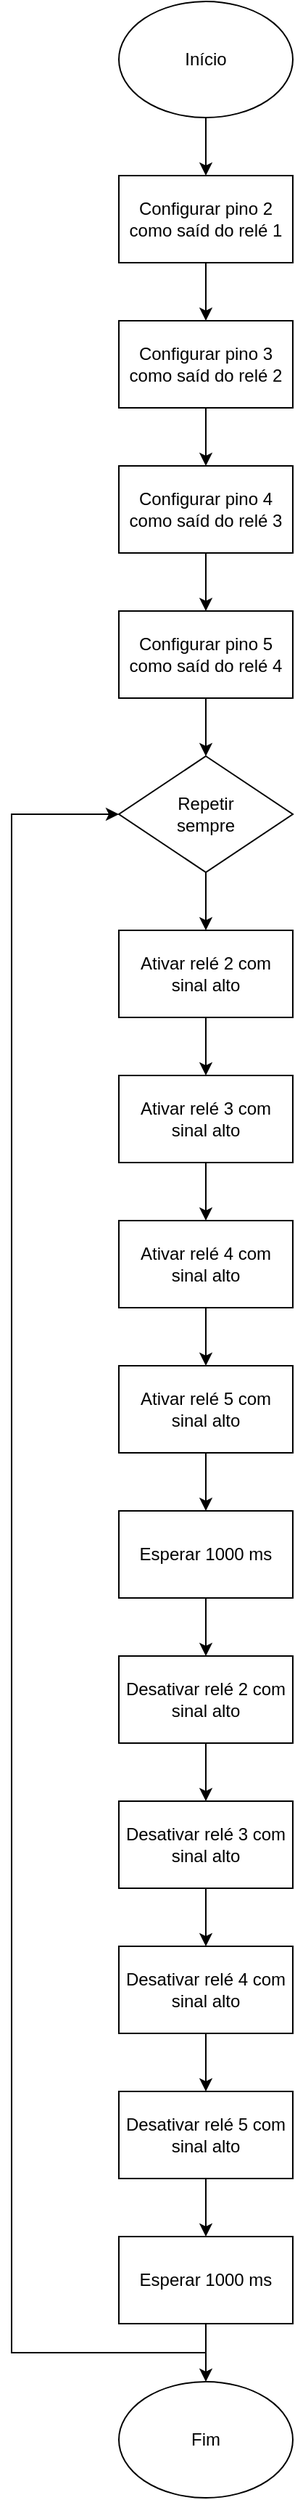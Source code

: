 <mxfile version="28.2.5">
  <diagram name="Página-1" id="lgsfylnA9JrC5za6dz95">
    <mxGraphModel dx="628" dy="863" grid="1" gridSize="10" guides="1" tooltips="1" connect="1" arrows="1" fold="1" page="1" pageScale="1" pageWidth="827" pageHeight="1169" math="0" shadow="0">
      <root>
        <mxCell id="0" />
        <mxCell id="1" parent="0" />
        <mxCell id="7GB0SN49nU3vowdlAvA3-3" style="edgeStyle=orthogonalEdgeStyle;rounded=0;orthogonalLoop=1;jettySize=auto;html=1;entryX=0.5;entryY=0;entryDx=0;entryDy=0;" parent="1" source="7GB0SN49nU3vowdlAvA3-1" target="7GB0SN49nU3vowdlAvA3-2" edge="1">
          <mxGeometry relative="1" as="geometry" />
        </mxCell>
        <mxCell id="7GB0SN49nU3vowdlAvA3-1" value="Início" style="ellipse;whiteSpace=wrap;html=1;" parent="1" vertex="1">
          <mxGeometry x="354" y="40" width="120" height="80" as="geometry" />
        </mxCell>
        <mxCell id="7GB0SN49nU3vowdlAvA3-6" style="edgeStyle=orthogonalEdgeStyle;rounded=0;orthogonalLoop=1;jettySize=auto;html=1;entryX=0.5;entryY=0;entryDx=0;entryDy=0;" parent="1" source="7GB0SN49nU3vowdlAvA3-2" target="7GB0SN49nU3vowdlAvA3-4" edge="1">
          <mxGeometry relative="1" as="geometry" />
        </mxCell>
        <mxCell id="7GB0SN49nU3vowdlAvA3-2" value="&lt;div&gt;Configurar pino 2 como saíd do relé 1&lt;/div&gt;" style="rounded=0;whiteSpace=wrap;html=1;" parent="1" vertex="1">
          <mxGeometry x="354" y="160" width="120" height="60" as="geometry" />
        </mxCell>
        <mxCell id="7GB0SN49nU3vowdlAvA3-7" style="edgeStyle=orthogonalEdgeStyle;rounded=0;orthogonalLoop=1;jettySize=auto;html=1;entryX=0.5;entryY=0;entryDx=0;entryDy=0;" parent="1" source="7GB0SN49nU3vowdlAvA3-4" target="7GB0SN49nU3vowdlAvA3-5" edge="1">
          <mxGeometry relative="1" as="geometry" />
        </mxCell>
        <mxCell id="7GB0SN49nU3vowdlAvA3-4" value="Configurar pino 3 como saíd do relé 2" style="rounded=0;whiteSpace=wrap;html=1;" parent="1" vertex="1">
          <mxGeometry x="354" y="260" width="120" height="60" as="geometry" />
        </mxCell>
        <mxCell id="SRnU4A0bJ5pmF0i87g_e-2" style="edgeStyle=orthogonalEdgeStyle;rounded=0;orthogonalLoop=1;jettySize=auto;html=1;entryX=0.5;entryY=0;entryDx=0;entryDy=0;" edge="1" parent="1" source="7GB0SN49nU3vowdlAvA3-5" target="SRnU4A0bJ5pmF0i87g_e-1">
          <mxGeometry relative="1" as="geometry" />
        </mxCell>
        <mxCell id="7GB0SN49nU3vowdlAvA3-5" value="Configurar pino 4 como saíd do relé 3" style="rounded=0;whiteSpace=wrap;html=1;" parent="1" vertex="1">
          <mxGeometry x="354" y="360" width="120" height="60" as="geometry" />
        </mxCell>
        <mxCell id="7a_tcJB_ISBaQT_1QwqY-13" style="edgeStyle=orthogonalEdgeStyle;rounded=0;orthogonalLoop=1;jettySize=auto;html=1;entryX=0.5;entryY=0;entryDx=0;entryDy=0;" parent="1" source="7a_tcJB_ISBaQT_1QwqY-5" target="7a_tcJB_ISBaQT_1QwqY-7" edge="1">
          <mxGeometry relative="1" as="geometry" />
        </mxCell>
        <mxCell id="7a_tcJB_ISBaQT_1QwqY-5" value="Repetir&lt;div&gt;sempre&lt;/div&gt;" style="rhombus;whiteSpace=wrap;html=1;" parent="1" vertex="1">
          <mxGeometry x="354" y="560" width="120" height="80" as="geometry" />
        </mxCell>
        <mxCell id="7a_tcJB_ISBaQT_1QwqY-14" style="edgeStyle=orthogonalEdgeStyle;rounded=0;orthogonalLoop=1;jettySize=auto;html=1;entryX=0.5;entryY=0;entryDx=0;entryDy=0;" parent="1" source="7a_tcJB_ISBaQT_1QwqY-7" target="7a_tcJB_ISBaQT_1QwqY-8" edge="1">
          <mxGeometry relative="1" as="geometry" />
        </mxCell>
        <mxCell id="7a_tcJB_ISBaQT_1QwqY-7" value="&lt;div&gt;Ativar relé 2 com sinal alto&lt;/div&gt;" style="rounded=0;whiteSpace=wrap;html=1;" parent="1" vertex="1">
          <mxGeometry x="354" y="680" width="120" height="60" as="geometry" />
        </mxCell>
        <mxCell id="7a_tcJB_ISBaQT_1QwqY-16" style="edgeStyle=orthogonalEdgeStyle;rounded=0;orthogonalLoop=1;jettySize=auto;html=1;entryX=0.5;entryY=0;entryDx=0;entryDy=0;" parent="1" source="7a_tcJB_ISBaQT_1QwqY-8" target="7a_tcJB_ISBaQT_1QwqY-9" edge="1">
          <mxGeometry relative="1" as="geometry" />
        </mxCell>
        <mxCell id="7a_tcJB_ISBaQT_1QwqY-8" value="Ativar relé 3 com sinal alto" style="rounded=0;whiteSpace=wrap;html=1;" parent="1" vertex="1">
          <mxGeometry x="354" y="780" width="120" height="60" as="geometry" />
        </mxCell>
        <mxCell id="7a_tcJB_ISBaQT_1QwqY-17" style="edgeStyle=orthogonalEdgeStyle;rounded=0;orthogonalLoop=1;jettySize=auto;html=1;entryX=0.5;entryY=0;entryDx=0;entryDy=0;" parent="1" source="7a_tcJB_ISBaQT_1QwqY-9" target="7a_tcJB_ISBaQT_1QwqY-10" edge="1">
          <mxGeometry relative="1" as="geometry" />
        </mxCell>
        <mxCell id="7a_tcJB_ISBaQT_1QwqY-9" value="Ativar relé 4 com sinal alto" style="rounded=0;whiteSpace=wrap;html=1;" parent="1" vertex="1">
          <mxGeometry x="354" y="880" width="120" height="60" as="geometry" />
        </mxCell>
        <mxCell id="7a_tcJB_ISBaQT_1QwqY-18" style="edgeStyle=orthogonalEdgeStyle;rounded=0;orthogonalLoop=1;jettySize=auto;html=1;entryX=0.5;entryY=0;entryDx=0;entryDy=0;" parent="1" source="7a_tcJB_ISBaQT_1QwqY-10" target="7a_tcJB_ISBaQT_1QwqY-11" edge="1">
          <mxGeometry relative="1" as="geometry" />
        </mxCell>
        <mxCell id="7a_tcJB_ISBaQT_1QwqY-10" value="Ativar relé 5 com sinal alto" style="rounded=0;whiteSpace=wrap;html=1;" parent="1" vertex="1">
          <mxGeometry x="354" y="980" width="120" height="60" as="geometry" />
        </mxCell>
        <mxCell id="SRnU4A0bJ5pmF0i87g_e-13" style="edgeStyle=orthogonalEdgeStyle;rounded=0;orthogonalLoop=1;jettySize=auto;html=1;entryX=0.5;entryY=0;entryDx=0;entryDy=0;" edge="1" parent="1" source="7a_tcJB_ISBaQT_1QwqY-11" target="SRnU4A0bJ5pmF0i87g_e-5">
          <mxGeometry relative="1" as="geometry" />
        </mxCell>
        <mxCell id="7a_tcJB_ISBaQT_1QwqY-11" value="Esperar 1000 ms" style="rounded=0;whiteSpace=wrap;html=1;" parent="1" vertex="1">
          <mxGeometry x="354" y="1080" width="120" height="60" as="geometry" />
        </mxCell>
        <mxCell id="IGNxV1C5YzDP-3c1ylNG-12" style="edgeStyle=orthogonalEdgeStyle;rounded=0;orthogonalLoop=1;jettySize=auto;html=1;entryX=0;entryY=0.5;entryDx=0;entryDy=0;" parent="1" target="7a_tcJB_ISBaQT_1QwqY-5" edge="1">
          <mxGeometry relative="1" as="geometry">
            <mxPoint x="414" y="1660" as="sourcePoint" />
            <Array as="points">
              <mxPoint x="320" y="1660" />
              <mxPoint x="280" y="1660" />
              <mxPoint x="280" y="600" />
            </Array>
          </mxGeometry>
        </mxCell>
        <mxCell id="7a_tcJB_ISBaQT_1QwqY-21" value="Fim" style="ellipse;whiteSpace=wrap;html=1;" parent="1" vertex="1">
          <mxGeometry x="354" y="1680" width="120" height="80" as="geometry" />
        </mxCell>
        <mxCell id="SRnU4A0bJ5pmF0i87g_e-3" style="edgeStyle=orthogonalEdgeStyle;rounded=0;orthogonalLoop=1;jettySize=auto;html=1;entryX=0.5;entryY=0;entryDx=0;entryDy=0;" edge="1" parent="1" source="SRnU4A0bJ5pmF0i87g_e-1" target="7a_tcJB_ISBaQT_1QwqY-5">
          <mxGeometry relative="1" as="geometry" />
        </mxCell>
        <mxCell id="SRnU4A0bJ5pmF0i87g_e-1" value="Configurar pino 5 como saíd do relé 4" style="rounded=0;whiteSpace=wrap;html=1;" vertex="1" parent="1">
          <mxGeometry x="354" y="460" width="120" height="60" as="geometry" />
        </mxCell>
        <mxCell id="SRnU4A0bJ5pmF0i87g_e-4" style="edgeStyle=orthogonalEdgeStyle;rounded=0;orthogonalLoop=1;jettySize=auto;html=1;entryX=0.5;entryY=0;entryDx=0;entryDy=0;" edge="1" parent="1" source="SRnU4A0bJ5pmF0i87g_e-5" target="SRnU4A0bJ5pmF0i87g_e-7">
          <mxGeometry relative="1" as="geometry" />
        </mxCell>
        <mxCell id="SRnU4A0bJ5pmF0i87g_e-5" value="&lt;div&gt;Desativar relé 2 com sinal alto&lt;/div&gt;" style="rounded=0;whiteSpace=wrap;html=1;" vertex="1" parent="1">
          <mxGeometry x="354" y="1180" width="120" height="60" as="geometry" />
        </mxCell>
        <mxCell id="SRnU4A0bJ5pmF0i87g_e-6" style="edgeStyle=orthogonalEdgeStyle;rounded=0;orthogonalLoop=1;jettySize=auto;html=1;entryX=0.5;entryY=0;entryDx=0;entryDy=0;" edge="1" parent="1" source="SRnU4A0bJ5pmF0i87g_e-7" target="SRnU4A0bJ5pmF0i87g_e-9">
          <mxGeometry relative="1" as="geometry" />
        </mxCell>
        <mxCell id="SRnU4A0bJ5pmF0i87g_e-7" value="Desativar relé 3 com sinal alto" style="rounded=0;whiteSpace=wrap;html=1;" vertex="1" parent="1">
          <mxGeometry x="354" y="1280" width="120" height="60" as="geometry" />
        </mxCell>
        <mxCell id="SRnU4A0bJ5pmF0i87g_e-8" style="edgeStyle=orthogonalEdgeStyle;rounded=0;orthogonalLoop=1;jettySize=auto;html=1;entryX=0.5;entryY=0;entryDx=0;entryDy=0;" edge="1" parent="1" source="SRnU4A0bJ5pmF0i87g_e-9" target="SRnU4A0bJ5pmF0i87g_e-11">
          <mxGeometry relative="1" as="geometry" />
        </mxCell>
        <mxCell id="SRnU4A0bJ5pmF0i87g_e-9" value="Desativar relé 4 com sinal alto" style="rounded=0;whiteSpace=wrap;html=1;" vertex="1" parent="1">
          <mxGeometry x="354" y="1380" width="120" height="60" as="geometry" />
        </mxCell>
        <mxCell id="SRnU4A0bJ5pmF0i87g_e-10" style="edgeStyle=orthogonalEdgeStyle;rounded=0;orthogonalLoop=1;jettySize=auto;html=1;entryX=0.5;entryY=0;entryDx=0;entryDy=0;" edge="1" parent="1" source="SRnU4A0bJ5pmF0i87g_e-11" target="SRnU4A0bJ5pmF0i87g_e-12">
          <mxGeometry relative="1" as="geometry" />
        </mxCell>
        <mxCell id="SRnU4A0bJ5pmF0i87g_e-11" value="Desativar relé 5 com sinal alto" style="rounded=0;whiteSpace=wrap;html=1;" vertex="1" parent="1">
          <mxGeometry x="354" y="1480" width="120" height="60" as="geometry" />
        </mxCell>
        <mxCell id="SRnU4A0bJ5pmF0i87g_e-14" style="edgeStyle=orthogonalEdgeStyle;rounded=0;orthogonalLoop=1;jettySize=auto;html=1;entryX=0.5;entryY=0;entryDx=0;entryDy=0;" edge="1" parent="1" source="SRnU4A0bJ5pmF0i87g_e-12" target="7a_tcJB_ISBaQT_1QwqY-21">
          <mxGeometry relative="1" as="geometry" />
        </mxCell>
        <mxCell id="SRnU4A0bJ5pmF0i87g_e-12" value="Esperar 1000 ms" style="rounded=0;whiteSpace=wrap;html=1;" vertex="1" parent="1">
          <mxGeometry x="354" y="1580" width="120" height="60" as="geometry" />
        </mxCell>
      </root>
    </mxGraphModel>
  </diagram>
</mxfile>
